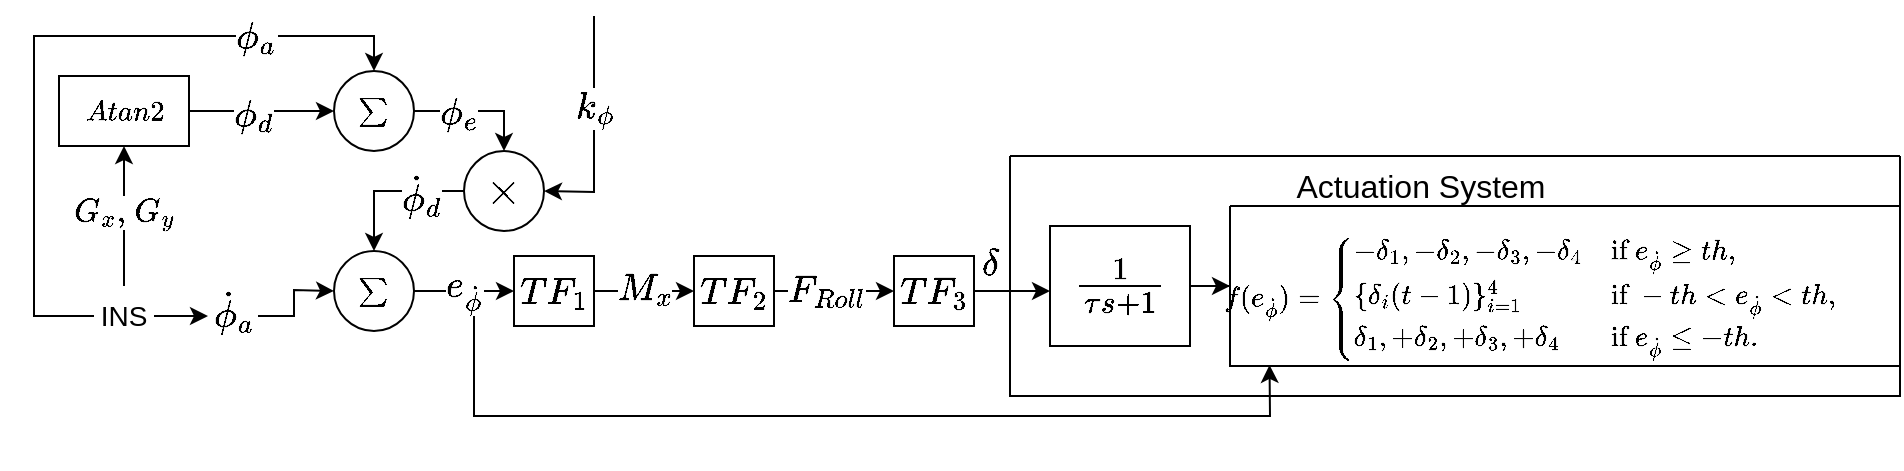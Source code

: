 <mxfile version="25.0.1">
  <diagram name="Page-1" id="cdBbadpwBqb2-TS0l5zY">
    <mxGraphModel dx="1368" dy="790" grid="1" gridSize="10" guides="1" tooltips="1" connect="1" arrows="1" fold="1" page="1" pageScale="1" pageWidth="850" pageHeight="1100" math="1" shadow="0">
      <root>
        <mxCell id="0" />
        <mxCell id="1" parent="0" />
        <mxCell id="n1YZ1JOzVix0Rl63Bj6r-97" value="&lt;font style=&quot;font-size: 16px;&quot;&gt;\(\delta\)&lt;/font&gt;" style="text;html=1;align=center;verticalAlign=middle;whiteSpace=wrap;rounded=0;" parent="1" vertex="1">
          <mxGeometry x="618" y="299" width="60" height="30" as="geometry" />
        </mxCell>
        <mxCell id="n1YZ1JOzVix0Rl63Bj6r-101" value="&lt;font style=&quot;font-size: 16px;&quot;&gt;\(TF_1\)&lt;/font&gt;" style="text;html=1;align=center;verticalAlign=middle;whiteSpace=wrap;rounded=0;strokeColor=default;" parent="1" vertex="1">
          <mxGeometry x="410" y="310" width="40" height="35" as="geometry" />
        </mxCell>
        <mxCell id="n1YZ1JOzVix0Rl63Bj6r-102" value="" style="swimlane;startSize=0;" parent="1" vertex="1">
          <mxGeometry x="658" y="260" width="445" height="120" as="geometry" />
        </mxCell>
        <mxCell id="n1YZ1JOzVix0Rl63Bj6r-103" value="" style="swimlane;startSize=0;" parent="n1YZ1JOzVix0Rl63Bj6r-102" vertex="1">
          <mxGeometry x="110" y="25" width="335" height="80" as="geometry" />
        </mxCell>
        <mxCell id="n1YZ1JOzVix0Rl63Bj6r-104" value="\[&lt;br&gt;f(e_{\dot{\phi}}) =&lt;br&gt;\begin{cases}&lt;br&gt;&amp;nbsp;&amp;nbsp;&amp;nbsp; -\delta_1, -\delta_2, -\delta_3, -\delta_4 &amp;amp; \text{if } e_{\dot{\phi}} \geq th, \\&lt;br&gt;&amp;nbsp;&amp;nbsp;&amp;nbsp; \{\delta_i(t-1)\}_{i=1}^4 &amp;amp; \text{if } -th &amp;lt; e_{\dot{\phi}} &amp;lt; th, \\&lt;br&gt;&amp;nbsp;&amp;nbsp;&amp;nbsp; \delta_1, +\delta_2, +\delta_3, +\delta_4 &amp;amp; \text{if } e_{\dot{\phi}} \leq -th.&lt;br&gt;\end{cases}&lt;br&gt;\]&lt;div&gt;&lt;br&gt;&lt;/div&gt;" style="text;html=1;align=center;verticalAlign=middle;whiteSpace=wrap;rounded=0;" parent="n1YZ1JOzVix0Rl63Bj6r-103" vertex="1">
          <mxGeometry x="-35" y="25" width="370" height="55" as="geometry" />
        </mxCell>
        <mxCell id="n1YZ1JOzVix0Rl63Bj6r-128" style="edgeStyle=orthogonalEdgeStyle;rounded=0;orthogonalLoop=1;jettySize=auto;html=1;entryX=0;entryY=0.5;entryDx=0;entryDy=0;" parent="n1YZ1JOzVix0Rl63Bj6r-102" source="n1YZ1JOzVix0Rl63Bj6r-106" target="n1YZ1JOzVix0Rl63Bj6r-103" edge="1">
          <mxGeometry relative="1" as="geometry" />
        </mxCell>
        <mxCell id="n1YZ1JOzVix0Rl63Bj6r-106" value="&lt;font style=&quot;font-size: 19px;&quot;&gt;\(\frac{1}{\tau s + 1}\)&lt;/font&gt;" style="text;html=1;align=center;verticalAlign=middle;whiteSpace=wrap;rounded=0;strokeColor=default;" parent="n1YZ1JOzVix0Rl63Bj6r-102" vertex="1">
          <mxGeometry x="20" y="35" width="70" height="60" as="geometry" />
        </mxCell>
        <mxCell id="n1YZ1JOzVix0Rl63Bj6r-107" value="&lt;font style=&quot;font-size: 16px;&quot;&gt;Actuation System&lt;/font&gt;" style="text;html=1;align=center;verticalAlign=middle;resizable=0;points=[];autosize=1;strokeColor=none;fillColor=none;" parent="n1YZ1JOzVix0Rl63Bj6r-102" vertex="1">
          <mxGeometry x="130" width="150" height="30" as="geometry" />
        </mxCell>
        <mxCell id="5-_XmHX38aetOl3ovNY6-2" value="&lt;div&gt;&lt;font style=&quot;font-size: 16px;&quot;&gt;\(\dot{\phi}_a\)&lt;/font&gt;&lt;/div&gt;" style="text;html=1;align=center;verticalAlign=middle;whiteSpace=wrap;rounded=0;" vertex="1" parent="1">
          <mxGeometry x="260" y="322" width="20" height="30" as="geometry" />
        </mxCell>
        <mxCell id="5-_XmHX38aetOl3ovNY6-3" style="edgeStyle=orthogonalEdgeStyle;rounded=0;orthogonalLoop=1;jettySize=auto;html=1;" edge="1" parent="1" source="5-_XmHX38aetOl3ovNY6-4">
          <mxGeometry relative="1" as="geometry">
            <mxPoint x="257" y="340" as="targetPoint" />
          </mxGeometry>
        </mxCell>
        <mxCell id="5-_XmHX38aetOl3ovNY6-4" value="&lt;font style=&quot;font-size: 14px;&quot;&gt;INS&lt;/font&gt;" style="text;html=1;align=center;verticalAlign=middle;whiteSpace=wrap;rounded=0;" vertex="1" parent="1">
          <mxGeometry x="200" y="325" width="30" height="30" as="geometry" />
        </mxCell>
        <mxCell id="5-_XmHX38aetOl3ovNY6-17" style="edgeStyle=orthogonalEdgeStyle;rounded=0;orthogonalLoop=1;jettySize=auto;html=1;entryX=0;entryY=0.5;entryDx=0;entryDy=0;" edge="1" parent="1" source="5-_XmHX38aetOl3ovNY6-5" target="n1YZ1JOzVix0Rl63Bj6r-101">
          <mxGeometry relative="1" as="geometry">
            <mxPoint x="400" y="331" as="targetPoint" />
          </mxGeometry>
        </mxCell>
        <mxCell id="5-_XmHX38aetOl3ovNY6-18" value="&lt;div&gt;&lt;font style=&quot;font-size: 16px;&quot;&gt;\(e_{\dot{\phi}}\)&lt;/font&gt;&lt;/div&gt;" style="edgeLabel;html=1;align=center;verticalAlign=middle;resizable=0;points=[];" vertex="1" connectable="0" parent="5-_XmHX38aetOl3ovNY6-17">
          <mxGeometry x="-0.021" y="1" relative="1" as="geometry">
            <mxPoint as="offset" />
          </mxGeometry>
        </mxCell>
        <mxCell id="5-_XmHX38aetOl3ovNY6-5" value="\(\sum\)" style="ellipse;whiteSpace=wrap;html=1;aspect=fixed;" vertex="1" parent="1">
          <mxGeometry x="320" y="307.5" width="40" height="40" as="geometry" />
        </mxCell>
        <mxCell id="5-_XmHX38aetOl3ovNY6-11" style="edgeStyle=orthogonalEdgeStyle;rounded=0;orthogonalLoop=1;jettySize=auto;html=1;" edge="1" parent="1" source="5-_XmHX38aetOl3ovNY6-8">
          <mxGeometry relative="1" as="geometry">
            <mxPoint x="678" y="327.5" as="targetPoint" />
          </mxGeometry>
        </mxCell>
        <mxCell id="5-_XmHX38aetOl3ovNY6-8" value="&lt;font style=&quot;font-size: 16px;&quot;&gt;\(TF_3\)&lt;/font&gt;" style="text;html=1;align=center;verticalAlign=middle;whiteSpace=wrap;rounded=0;strokeColor=default;" vertex="1" parent="1">
          <mxGeometry x="600" y="310" width="40" height="35" as="geometry" />
        </mxCell>
        <mxCell id="5-_XmHX38aetOl3ovNY6-30" style="edgeStyle=orthogonalEdgeStyle;rounded=0;orthogonalLoop=1;jettySize=auto;html=1;entryX=0.5;entryY=0;entryDx=0;entryDy=0;" edge="1" parent="1" source="5-_XmHX38aetOl3ovNY6-20" target="5-_XmHX38aetOl3ovNY6-22">
          <mxGeometry relative="1" as="geometry" />
        </mxCell>
        <mxCell id="5-_XmHX38aetOl3ovNY6-31" value="&lt;font style=&quot;font-size: 16px;&quot;&gt;\(\phi_e\)&lt;/font&gt;" style="edgeLabel;html=1;align=center;verticalAlign=middle;resizable=0;points=[];" vertex="1" connectable="0" parent="5-_XmHX38aetOl3ovNY6-30">
          <mxGeometry x="-0.333" relative="1" as="geometry">
            <mxPoint as="offset" />
          </mxGeometry>
        </mxCell>
        <mxCell id="5-_XmHX38aetOl3ovNY6-20" value="\(\sum\)" style="ellipse;whiteSpace=wrap;html=1;aspect=fixed;" vertex="1" parent="1">
          <mxGeometry x="320" y="217.5" width="40" height="40" as="geometry" />
        </mxCell>
        <mxCell id="5-_XmHX38aetOl3ovNY6-39" style="edgeStyle=orthogonalEdgeStyle;rounded=0;orthogonalLoop=1;jettySize=auto;html=1;entryX=0.5;entryY=0;entryDx=0;entryDy=0;" edge="1" parent="1" source="5-_XmHX38aetOl3ovNY6-22" target="5-_XmHX38aetOl3ovNY6-5">
          <mxGeometry relative="1" as="geometry" />
        </mxCell>
        <mxCell id="5-_XmHX38aetOl3ovNY6-40" value="&lt;font style=&quot;font-size: 16px;&quot;&gt;\(\dot{\phi}_d\)&lt;/font&gt;" style="edgeLabel;html=1;align=center;verticalAlign=middle;resizable=0;points=[];" vertex="1" connectable="0" parent="5-_XmHX38aetOl3ovNY6-39">
          <mxGeometry x="-0.416" y="1" relative="1" as="geometry">
            <mxPoint as="offset" />
          </mxGeometry>
        </mxCell>
        <mxCell id="5-_XmHX38aetOl3ovNY6-22" value="&lt;font style=&quot;font-size: 19px;&quot;&gt;&lt;b&gt;&lt;font&gt;\(\times\)&lt;/font&gt;&lt;/b&gt;&lt;/font&gt;" style="ellipse;whiteSpace=wrap;html=1;aspect=fixed;" vertex="1" parent="1">
          <mxGeometry x="385.0" y="257.5" width="40" height="40" as="geometry" />
        </mxCell>
        <mxCell id="5-_XmHX38aetOl3ovNY6-26" style="edgeStyle=orthogonalEdgeStyle;rounded=0;orthogonalLoop=1;jettySize=auto;html=1;" edge="1" parent="1" source="5-_XmHX38aetOl3ovNY6-23">
          <mxGeometry relative="1" as="geometry">
            <mxPoint x="320" y="237.5" as="targetPoint" />
          </mxGeometry>
        </mxCell>
        <mxCell id="5-_XmHX38aetOl3ovNY6-27" value="&lt;font style=&quot;font-size: 16px;&quot;&gt;\(\phi_d\)&lt;/font&gt;" style="edgeLabel;html=1;align=center;verticalAlign=middle;resizable=0;points=[];" vertex="1" connectable="0" parent="5-_XmHX38aetOl3ovNY6-26">
          <mxGeometry x="-0.133" y="-1" relative="1" as="geometry">
            <mxPoint as="offset" />
          </mxGeometry>
        </mxCell>
        <mxCell id="5-_XmHX38aetOl3ovNY6-23" value="\(Atan2\)" style="text;html=1;align=center;verticalAlign=middle;whiteSpace=wrap;rounded=0;strokeColor=default;" vertex="1" parent="1">
          <mxGeometry x="182.5" y="220" width="65" height="35" as="geometry" />
        </mxCell>
        <mxCell id="5-_XmHX38aetOl3ovNY6-24" value="" style="endArrow=classic;html=1;rounded=0;exitX=0.5;exitY=0;exitDx=0;exitDy=0;entryX=0.5;entryY=1;entryDx=0;entryDy=0;" edge="1" parent="1" source="5-_XmHX38aetOl3ovNY6-4" target="5-_XmHX38aetOl3ovNY6-23">
          <mxGeometry width="50" height="50" relative="1" as="geometry">
            <mxPoint x="210" y="320" as="sourcePoint" />
            <mxPoint x="215" y="260" as="targetPoint" />
          </mxGeometry>
        </mxCell>
        <mxCell id="5-_XmHX38aetOl3ovNY6-25" value="&lt;font style=&quot;font-size: 14px;&quot;&gt;\(G_x \text{, } G_y \)&lt;/font&gt;" style="edgeLabel;html=1;align=center;verticalAlign=middle;resizable=0;points=[];" vertex="1" connectable="0" parent="5-_XmHX38aetOl3ovNY6-24">
          <mxGeometry x="0.062" relative="1" as="geometry">
            <mxPoint as="offset" />
          </mxGeometry>
        </mxCell>
        <mxCell id="5-_XmHX38aetOl3ovNY6-28" value="" style="endArrow=classic;html=1;rounded=0;exitX=0;exitY=0.5;exitDx=0;exitDy=0;entryX=0.5;entryY=0;entryDx=0;entryDy=0;" edge="1" parent="1" source="5-_XmHX38aetOl3ovNY6-4" target="5-_XmHX38aetOl3ovNY6-20">
          <mxGeometry width="50" height="50" relative="1" as="geometry">
            <mxPoint x="90" y="320" as="sourcePoint" />
            <mxPoint x="330" y="200" as="targetPoint" />
            <Array as="points">
              <mxPoint x="170" y="340" />
              <mxPoint x="170" y="200" />
              <mxPoint x="340" y="200" />
            </Array>
          </mxGeometry>
        </mxCell>
        <mxCell id="5-_XmHX38aetOl3ovNY6-29" value="&lt;font style=&quot;font-size: 16px;&quot;&gt;\(\phi_a\)&lt;/font&gt;" style="edgeLabel;html=1;align=center;verticalAlign=middle;resizable=0;points=[];" vertex="1" connectable="0" parent="5-_XmHX38aetOl3ovNY6-28">
          <mxGeometry x="0.571" relative="1" as="geometry">
            <mxPoint as="offset" />
          </mxGeometry>
        </mxCell>
        <mxCell id="5-_XmHX38aetOl3ovNY6-32" value="" style="endArrow=classic;html=1;rounded=0;entryX=1;entryY=0.5;entryDx=0;entryDy=0;" edge="1" parent="1" target="5-_XmHX38aetOl3ovNY6-22">
          <mxGeometry width="50" height="50" relative="1" as="geometry">
            <mxPoint x="450" y="190" as="sourcePoint" />
            <mxPoint x="550" y="190" as="targetPoint" />
            <Array as="points">
              <mxPoint x="450" y="278" />
            </Array>
          </mxGeometry>
        </mxCell>
        <mxCell id="5-_XmHX38aetOl3ovNY6-33" value="&lt;font style=&quot;font-size: 16px;&quot;&gt;\(k_\phi\)&lt;/font&gt;" style="edgeLabel;html=1;align=center;verticalAlign=middle;resizable=0;points=[];" vertex="1" connectable="0" parent="5-_XmHX38aetOl3ovNY6-32">
          <mxGeometry x="-0.193" relative="1" as="geometry">
            <mxPoint as="offset" />
          </mxGeometry>
        </mxCell>
        <mxCell id="5-_XmHX38aetOl3ovNY6-35" value="" style="endArrow=classic;html=1;rounded=0;entryX=0;entryY=0.5;entryDx=0;entryDy=0;" edge="1" parent="1" target="5-_XmHX38aetOl3ovNY6-5">
          <mxGeometry width="50" height="50" relative="1" as="geometry">
            <mxPoint x="282" y="340" as="sourcePoint" />
            <mxPoint x="295" y="343" as="targetPoint" />
            <Array as="points">
              <mxPoint x="300" y="340" />
              <mxPoint x="300" y="327" />
            </Array>
          </mxGeometry>
        </mxCell>
        <mxCell id="5-_XmHX38aetOl3ovNY6-41" value="" style="endArrow=classic;html=1;rounded=0;entryX=0.148;entryY=0.99;entryDx=0;entryDy=0;entryPerimeter=0;" edge="1" parent="1" target="n1YZ1JOzVix0Rl63Bj6r-104">
          <mxGeometry width="50" height="50" relative="1" as="geometry">
            <mxPoint x="390" y="340" as="sourcePoint" />
            <mxPoint x="820" y="390" as="targetPoint" />
            <Array as="points">
              <mxPoint x="390" y="390" />
              <mxPoint x="788" y="390" />
            </Array>
          </mxGeometry>
        </mxCell>
        <mxCell id="5-_XmHX38aetOl3ovNY6-43" value="" style="endArrow=classic;html=1;rounded=0;exitX=1;exitY=0.5;exitDx=0;exitDy=0;entryX=0;entryY=0.5;entryDx=0;entryDy=0;" edge="1" parent="1" source="n1YZ1JOzVix0Rl63Bj6r-101" target="5-_XmHX38aetOl3ovNY6-46">
          <mxGeometry width="50" height="50" relative="1" as="geometry">
            <mxPoint x="492" y="401" as="sourcePoint" />
            <mxPoint x="490" y="260" as="targetPoint" />
          </mxGeometry>
        </mxCell>
        <mxCell id="5-_XmHX38aetOl3ovNY6-48" value="&lt;font style=&quot;font-size: 16px;&quot;&gt;\(M_x\)&lt;/font&gt;" style="edgeLabel;html=1;align=center;verticalAlign=middle;resizable=0;points=[];" vertex="1" connectable="0" parent="5-_XmHX38aetOl3ovNY6-43">
          <mxGeometry x="-0.03" y="2" relative="1" as="geometry">
            <mxPoint as="offset" />
          </mxGeometry>
        </mxCell>
        <mxCell id="5-_XmHX38aetOl3ovNY6-47" style="edgeStyle=orthogonalEdgeStyle;rounded=0;orthogonalLoop=1;jettySize=auto;html=1;entryX=0;entryY=0.5;entryDx=0;entryDy=0;" edge="1" parent="1" source="5-_XmHX38aetOl3ovNY6-46" target="5-_XmHX38aetOl3ovNY6-8">
          <mxGeometry relative="1" as="geometry" />
        </mxCell>
        <mxCell id="5-_XmHX38aetOl3ovNY6-49" value="&lt;font style=&quot;font-size: 16px;&quot;&gt;\(F_{Roll}\)&lt;/font&gt;" style="edgeLabel;html=1;align=center;verticalAlign=middle;resizable=0;points=[];" vertex="1" connectable="0" parent="5-_XmHX38aetOl3ovNY6-47">
          <mxGeometry x="-0.15" y="1" relative="1" as="geometry">
            <mxPoint as="offset" />
          </mxGeometry>
        </mxCell>
        <mxCell id="5-_XmHX38aetOl3ovNY6-46" value="&lt;font style=&quot;font-size: 16px;&quot;&gt;\(TF_2\)&lt;/font&gt;" style="text;html=1;align=center;verticalAlign=middle;whiteSpace=wrap;rounded=0;strokeColor=default;" vertex="1" parent="1">
          <mxGeometry x="500" y="310" width="40" height="35" as="geometry" />
        </mxCell>
      </root>
    </mxGraphModel>
  </diagram>
</mxfile>
